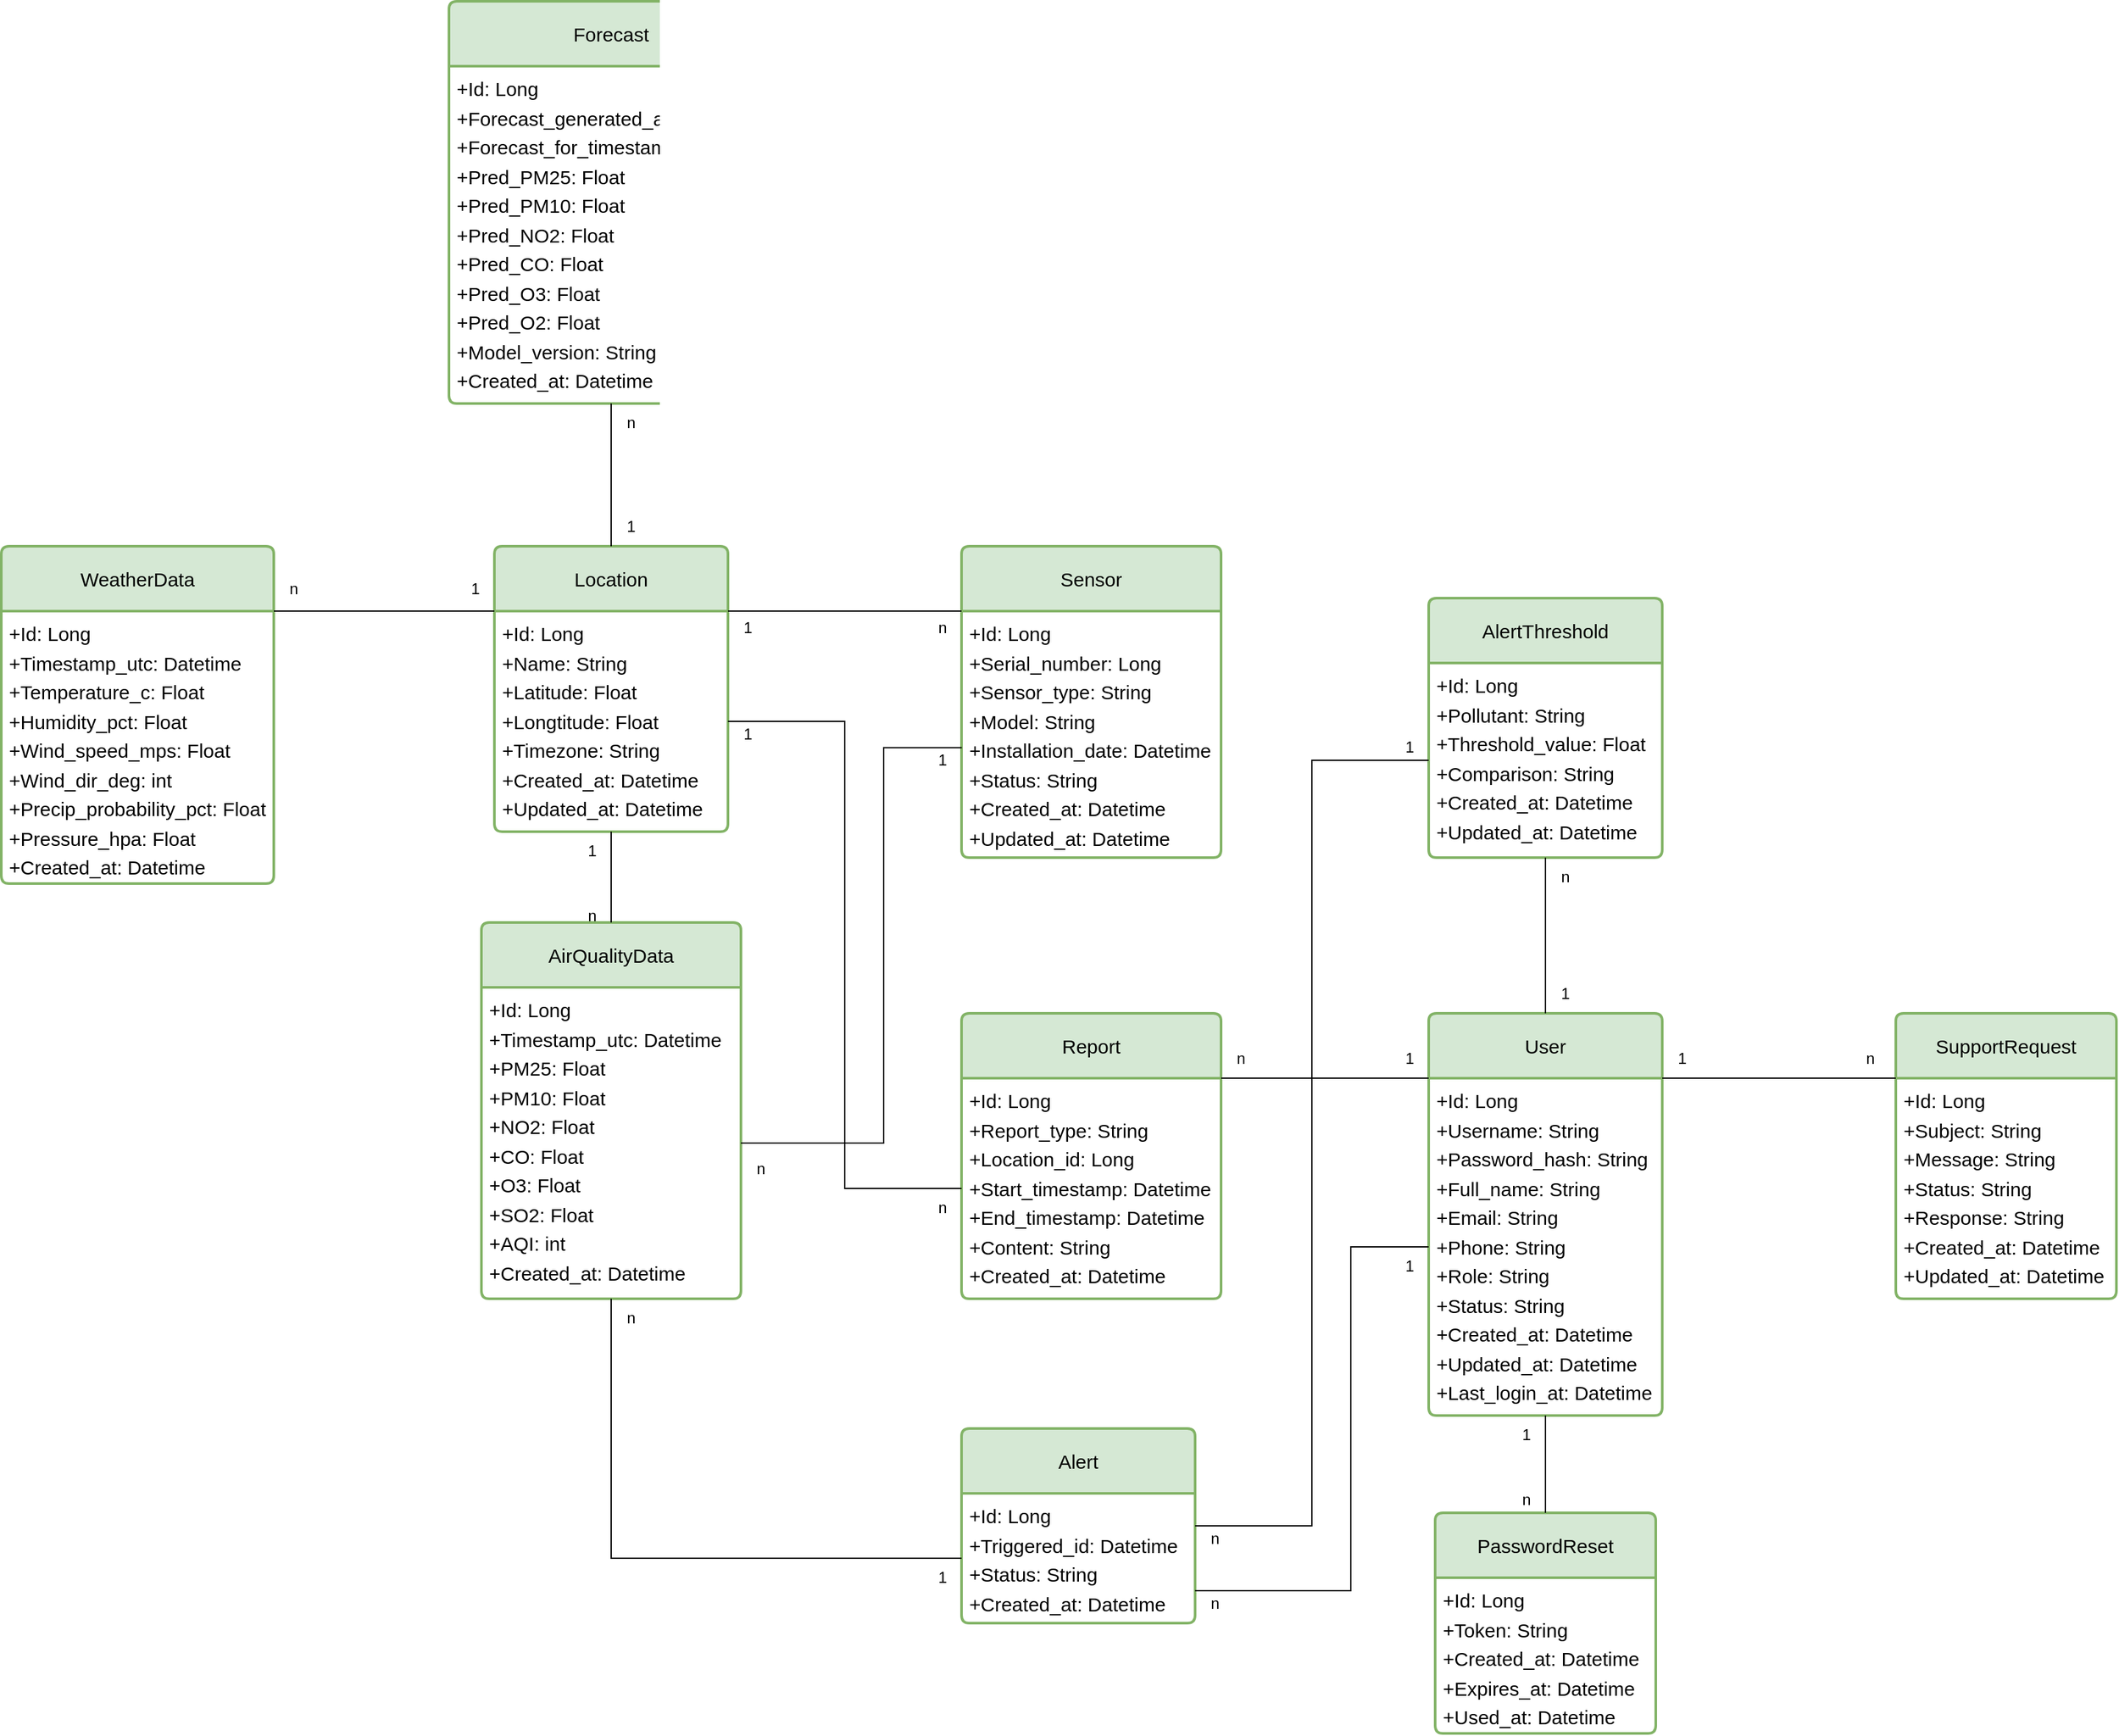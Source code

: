 <mxfile version="26.2.14" pages="2">
  <diagram name="Class Diagram" id="zEChOArjgwDrx0N1xhsf">
    <mxGraphModel grid="1" page="1" gridSize="10" guides="1" tooltips="1" connect="1" arrows="1" fold="1" pageScale="1" pageWidth="850" pageHeight="1100" math="0" shadow="0">
      <root>
        <mxCell id="0" />
        <mxCell id="1" parent="0" />
        <mxCell id="fcDIwE5qML88ajED2ttS-1" value="Location" style="swimlane;childLayout=stackLayout;horizontal=1;startSize=50;horizontalStack=0;rounded=1;fontSize=15;fontStyle=0;strokeWidth=2;resizeParent=0;resizeLast=1;shadow=0;dashed=0;align=center;arcSize=4;whiteSpace=wrap;html=1;fillColor=#d5e8d4;strokeColor=#82b366;" vertex="1" parent="1">
          <mxGeometry x="200" y="40" width="180" height="220" as="geometry" />
        </mxCell>
        <mxCell id="fcDIwE5qML88ajED2ttS-2" value="&lt;div style=&quot;line-height: 150%;&quot;&gt;+Id: Long&lt;div&gt;+Name: String&lt;/div&gt;&lt;div&gt;+Latitude: Float&lt;/div&gt;&lt;div&gt;+Longtitude: Float&lt;/div&gt;&lt;div&gt;+Timezone: String&lt;/div&gt;&lt;div&gt;+Created_at: Datetime&lt;/div&gt;&lt;div&gt;+Updated_at: Datetime&lt;/div&gt;&lt;/div&gt;" style="align=left;strokeColor=none;fillColor=none;spacingLeft=4;spacingRight=4;fontSize=15;verticalAlign=top;resizable=0;rotatable=0;part=1;html=1;whiteSpace=wrap;" vertex="1" parent="fcDIwE5qML88ajED2ttS-1">
          <mxGeometry y="50" width="180" height="170" as="geometry" />
        </mxCell>
        <mxCell id="fcDIwE5qML88ajED2ttS-3" value="Sensor" style="swimlane;childLayout=stackLayout;horizontal=1;startSize=50;horizontalStack=0;rounded=1;fontSize=15;fontStyle=0;strokeWidth=2;resizeParent=0;resizeLast=1;shadow=0;dashed=0;align=center;arcSize=4;whiteSpace=wrap;html=1;fillColor=#d5e8d4;strokeColor=#82b366;" vertex="1" parent="1">
          <mxGeometry x="560" y="40" width="200" height="240" as="geometry" />
        </mxCell>
        <mxCell id="fcDIwE5qML88ajED2ttS-4" value="&lt;div style=&quot;line-height: 150%;&quot;&gt;+Id: Long&lt;/div&gt;&lt;div style=&quot;line-height: 150%;&quot;&gt;+Serial_number: Long&lt;/div&gt;&lt;div style=&quot;line-height: 150%;&quot;&gt;+Sensor_type: String&lt;/div&gt;&lt;div style=&quot;line-height: 150%;&quot;&gt;+Model: String&lt;/div&gt;&lt;div style=&quot;line-height: 150%;&quot;&gt;+Installation_date: Datetime&lt;/div&gt;&lt;div style=&quot;line-height: 150%;&quot;&gt;+Status: String&lt;/div&gt;&lt;div style=&quot;line-height: 150%;&quot;&gt;&lt;div&gt;+Created_at: Datetime&lt;/div&gt;&lt;div&gt;+Updated_at: Datetime&lt;/div&gt;&lt;/div&gt;" style="align=left;strokeColor=none;fillColor=none;spacingLeft=4;spacingRight=4;fontSize=15;verticalAlign=top;resizable=0;rotatable=0;part=1;html=1;whiteSpace=wrap;" vertex="1" parent="fcDIwE5qML88ajED2ttS-3">
          <mxGeometry y="50" width="200" height="190" as="geometry" />
        </mxCell>
        <mxCell id="fcDIwE5qML88ajED2ttS-5" value="AlertThreshold" style="swimlane;childLayout=stackLayout;horizontal=1;startSize=50;horizontalStack=0;rounded=1;fontSize=15;fontStyle=0;strokeWidth=2;resizeParent=0;resizeLast=1;shadow=0;dashed=0;align=center;arcSize=4;whiteSpace=wrap;html=1;fillColor=#d5e8d4;strokeColor=#82b366;" vertex="1" parent="1">
          <mxGeometry x="920" y="80" width="180" height="200" as="geometry" />
        </mxCell>
        <mxCell id="fcDIwE5qML88ajED2ttS-6" value="&lt;div style=&quot;line-height: 150%;&quot;&gt;+Id: Long&lt;/div&gt;&lt;div style=&quot;line-height: 150%;&quot;&gt;+Pollutant: String&lt;/div&gt;&lt;div style=&quot;line-height: 150%;&quot;&gt;+Threshold_value: Float&lt;/div&gt;&lt;div style=&quot;line-height: 150%;&quot;&gt;+Comparison: String&lt;/div&gt;&lt;div style=&quot;line-height: 150%;&quot;&gt;+Created_at: Datetime&lt;/div&gt;&lt;div style=&quot;line-height: 150%;&quot;&gt;+Updated_at: Datetime&lt;/div&gt;" style="align=left;strokeColor=none;fillColor=none;spacingLeft=4;spacingRight=4;fontSize=15;verticalAlign=top;resizable=0;rotatable=0;part=1;html=1;whiteSpace=wrap;" vertex="1" parent="fcDIwE5qML88ajED2ttS-5">
          <mxGeometry y="50" width="180" height="150" as="geometry" />
        </mxCell>
        <mxCell id="fcDIwE5qML88ajED2ttS-7" value="WeatherData" style="swimlane;childLayout=stackLayout;horizontal=1;startSize=50;horizontalStack=0;rounded=1;fontSize=15;fontStyle=0;strokeWidth=2;resizeParent=0;resizeLast=1;shadow=0;dashed=0;align=center;arcSize=4;whiteSpace=wrap;html=1;fillColor=#d5e8d4;strokeColor=#82b366;" vertex="1" parent="1">
          <mxGeometry x="-180" y="40" width="210" height="260" as="geometry" />
        </mxCell>
        <mxCell id="fcDIwE5qML88ajED2ttS-8" value="&lt;div style=&quot;line-height: 150%;&quot;&gt;+Id: Long&lt;/div&gt;&lt;div style=&quot;line-height: 150%;&quot;&gt;+Timestamp_utc: Datetime&lt;/div&gt;&lt;div style=&quot;line-height: 150%;&quot;&gt;+Temperature_c: Float&lt;/div&gt;&lt;div style=&quot;line-height: 150%;&quot;&gt;+Humidity_pct: Float&lt;/div&gt;&lt;div style=&quot;line-height: 150%;&quot;&gt;+Wind_speed_mps: Float&lt;/div&gt;&lt;div style=&quot;line-height: 150%;&quot;&gt;+Wind_dir_deg: int&lt;/div&gt;&lt;div style=&quot;line-height: 150%;&quot;&gt;+Precip_probability_pct: Float&lt;/div&gt;&lt;div style=&quot;line-height: 150%;&quot;&gt;+Pressure_hpa: Float&lt;/div&gt;&lt;div style=&quot;line-height: 150%;&quot;&gt;+Created_at: Datetime&lt;span style=&quot;white-space: pre;&quot;&gt;&#x9;&lt;/span&gt;&lt;/div&gt;" style="align=left;strokeColor=none;fillColor=none;spacingLeft=4;spacingRight=4;fontSize=15;verticalAlign=top;resizable=0;rotatable=0;part=1;html=1;whiteSpace=wrap;" vertex="1" parent="fcDIwE5qML88ajED2ttS-7">
          <mxGeometry y="50" width="210" height="210" as="geometry" />
        </mxCell>
        <mxCell id="fcDIwE5qML88ajED2ttS-9" value="Forecast" style="swimlane;childLayout=stackLayout;horizontal=1;startSize=50;horizontalStack=0;rounded=1;fontSize=15;fontStyle=0;strokeWidth=2;resizeParent=0;resizeLast=1;shadow=0;dashed=0;align=center;arcSize=4;whiteSpace=wrap;html=1;fillColor=#d5e8d4;strokeColor=#82b366;" vertex="1" parent="1">
          <mxGeometry x="165" y="-380" width="250" height="310" as="geometry" />
        </mxCell>
        <mxCell id="fcDIwE5qML88ajED2ttS-10" value="&lt;div style=&quot;line-height: 150%;&quot;&gt;+Id: Long&lt;/div&gt;&lt;div style=&quot;line-height: 150%;&quot;&gt;+Forecast_generated_at: Datetime&lt;/div&gt;&lt;div style=&quot;line-height: 150%;&quot;&gt;+Forecast_for_timestamp: Datetime&lt;/div&gt;&lt;div style=&quot;line-height: 150%;&quot;&gt;+Pred_PM25: Float&lt;/div&gt;&lt;div style=&quot;line-height: 150%;&quot;&gt;+Pred_PM10: Float&lt;/div&gt;&lt;div style=&quot;line-height: 150%;&quot;&gt;+Pred_NO2: Float&lt;/div&gt;&lt;div style=&quot;line-height: 150%;&quot;&gt;+Pred_CO: Float&lt;/div&gt;&lt;div style=&quot;line-height: 150%;&quot;&gt;+Pred_O3: Float&lt;/div&gt;&lt;div style=&quot;line-height: 150%;&quot;&gt;+Pred_O2: Float&lt;/div&gt;&lt;div style=&quot;line-height: 150%;&quot;&gt;+Model_version: String&lt;/div&gt;&lt;div style=&quot;line-height: 150%;&quot;&gt;+Created_at: Datetime&lt;/div&gt;" style="align=left;strokeColor=none;fillColor=none;spacingLeft=4;spacingRight=4;fontSize=15;verticalAlign=top;resizable=0;rotatable=0;part=1;html=1;whiteSpace=wrap;" vertex="1" parent="fcDIwE5qML88ajED2ttS-9">
          <mxGeometry y="50" width="250" height="260" as="geometry" />
        </mxCell>
        <mxCell id="fcDIwE5qML88ajED2ttS-11" value="User" style="swimlane;childLayout=stackLayout;horizontal=1;startSize=50;horizontalStack=0;rounded=1;fontSize=15;fontStyle=0;strokeWidth=2;resizeParent=0;resizeLast=1;shadow=0;dashed=0;align=center;arcSize=4;whiteSpace=wrap;html=1;fillColor=#d5e8d4;strokeColor=#82b366;" vertex="1" parent="1">
          <mxGeometry x="920" y="400" width="180" height="310" as="geometry" />
        </mxCell>
        <mxCell id="fcDIwE5qML88ajED2ttS-12" value="&lt;div style=&quot;line-height: 150%;&quot;&gt;+Id: Long&lt;/div&gt;&lt;div style=&quot;line-height: 150%;&quot;&gt;+Username: String&lt;/div&gt;&lt;div style=&quot;line-height: 150%;&quot;&gt;+Password_hash: String&lt;/div&gt;&lt;div style=&quot;line-height: 150%;&quot;&gt;+Full_name: String&lt;/div&gt;&lt;div style=&quot;line-height: 150%;&quot;&gt;+Email: String&lt;/div&gt;&lt;div style=&quot;line-height: 150%;&quot;&gt;+Phone: String&lt;/div&gt;&lt;div style=&quot;line-height: 150%;&quot;&gt;+Role: String&lt;/div&gt;&lt;div style=&quot;line-height: 150%;&quot;&gt;+Status: String&lt;/div&gt;&lt;div style=&quot;line-height: 150%;&quot;&gt;&lt;div&gt;+Created_at: Datetime&lt;/div&gt;&lt;div&gt;+Updated_at: Datetime&lt;/div&gt;&lt;div&gt;+Last_login_at: Datetime&lt;/div&gt;&lt;/div&gt;" style="align=left;strokeColor=none;fillColor=none;spacingLeft=4;spacingRight=4;fontSize=15;verticalAlign=top;resizable=0;rotatable=0;part=1;html=1;whiteSpace=wrap;" vertex="1" parent="fcDIwE5qML88ajED2ttS-11">
          <mxGeometry y="50" width="180" height="260" as="geometry" />
        </mxCell>
        <mxCell id="fcDIwE5qML88ajED2ttS-13" value="AirQualityData" style="swimlane;childLayout=stackLayout;horizontal=1;startSize=50;horizontalStack=0;rounded=1;fontSize=15;fontStyle=0;strokeWidth=2;resizeParent=0;resizeLast=1;shadow=0;dashed=0;align=center;arcSize=4;whiteSpace=wrap;html=1;fillColor=#d5e8d4;strokeColor=#82b366;" vertex="1" parent="1">
          <mxGeometry x="190" y="330" width="200" height="290" as="geometry" />
        </mxCell>
        <mxCell id="fcDIwE5qML88ajED2ttS-14" value="&lt;div style=&quot;line-height: 150%;&quot;&gt;+Id: Long&lt;/div&gt;&lt;div style=&quot;line-height: 150%;&quot;&gt;+Timestamp_utc: Datetime&lt;/div&gt;&lt;div style=&quot;line-height: 150%;&quot;&gt;+PM25: Float&lt;/div&gt;&lt;div style=&quot;line-height: 150%;&quot;&gt;+PM10: Float&lt;/div&gt;&lt;div style=&quot;line-height: 150%;&quot;&gt;+NO2: Float&lt;/div&gt;&lt;div style=&quot;line-height: 150%;&quot;&gt;+CO: Float&lt;/div&gt;&lt;div style=&quot;line-height: 150%;&quot;&gt;+O3: Float&lt;/div&gt;&lt;div style=&quot;line-height: 150%;&quot;&gt;+SO2: Float&lt;/div&gt;&lt;div style=&quot;line-height: 150%;&quot;&gt;+AQI: int&lt;/div&gt;&lt;div style=&quot;line-height: 150%;&quot;&gt;+Created_at: Datetime&lt;/div&gt;" style="align=left;strokeColor=none;fillColor=none;spacingLeft=4;spacingRight=4;fontSize=15;verticalAlign=top;resizable=0;rotatable=0;part=1;html=1;whiteSpace=wrap;" vertex="1" parent="fcDIwE5qML88ajED2ttS-13">
          <mxGeometry y="50" width="200" height="240" as="geometry" />
        </mxCell>
        <mxCell id="fcDIwE5qML88ajED2ttS-15" value="Alert" style="swimlane;childLayout=stackLayout;horizontal=1;startSize=50;horizontalStack=0;rounded=1;fontSize=15;fontStyle=0;strokeWidth=2;resizeParent=0;resizeLast=1;shadow=0;dashed=0;align=center;arcSize=4;whiteSpace=wrap;html=1;fillColor=#d5e8d4;strokeColor=#82b366;" vertex="1" parent="1">
          <mxGeometry x="560" y="720" width="180" height="150" as="geometry" />
        </mxCell>
        <mxCell id="fcDIwE5qML88ajED2ttS-16" value="&lt;div style=&quot;line-height: 150%;&quot;&gt;+Id: Long&lt;/div&gt;&lt;div style=&quot;line-height: 150%;&quot;&gt;+Triggered_id: Datetime&lt;/div&gt;&lt;div style=&quot;line-height: 150%;&quot;&gt;+Status: String&lt;/div&gt;&lt;div style=&quot;line-height: 150%;&quot;&gt;+Created_at: Datetime&lt;/div&gt;" style="align=left;strokeColor=none;fillColor=none;spacingLeft=4;spacingRight=4;fontSize=15;verticalAlign=top;resizable=0;rotatable=0;part=1;html=1;whiteSpace=wrap;" vertex="1" parent="fcDIwE5qML88ajED2ttS-15">
          <mxGeometry y="50" width="180" height="100" as="geometry" />
        </mxCell>
        <mxCell id="fcDIwE5qML88ajED2ttS-17" value="Report" style="swimlane;childLayout=stackLayout;horizontal=1;startSize=50;horizontalStack=0;rounded=1;fontSize=15;fontStyle=0;strokeWidth=2;resizeParent=0;resizeLast=1;shadow=0;dashed=0;align=center;arcSize=4;whiteSpace=wrap;html=1;fillColor=#d5e8d4;strokeColor=#82b366;" vertex="1" parent="1">
          <mxGeometry x="560" y="400" width="200" height="220" as="geometry" />
        </mxCell>
        <mxCell id="fcDIwE5qML88ajED2ttS-18" value="&lt;div style=&quot;line-height: 150%;&quot;&gt;+Id: Long&lt;/div&gt;&lt;div style=&quot;line-height: 150%;&quot;&gt;+Report_type: String&lt;/div&gt;&lt;div style=&quot;line-height: 150%;&quot;&gt;+Location_id: Long&lt;/div&gt;&lt;div style=&quot;line-height: 150%;&quot;&gt;+Start_timestamp: Datetime&lt;/div&gt;&lt;div style=&quot;line-height: 150%;&quot;&gt;+End_timestamp: Datetime&lt;/div&gt;&lt;div style=&quot;line-height: 150%;&quot;&gt;+Content: String&lt;/div&gt;&lt;div style=&quot;line-height: 150%;&quot;&gt;+Created_at: Datetime&lt;/div&gt;" style="align=left;strokeColor=none;fillColor=none;spacingLeft=4;spacingRight=4;fontSize=15;verticalAlign=top;resizable=0;rotatable=0;part=1;html=1;whiteSpace=wrap;" vertex="1" parent="fcDIwE5qML88ajED2ttS-17">
          <mxGeometry y="50" width="200" height="170" as="geometry" />
        </mxCell>
        <mxCell id="fcDIwE5qML88ajED2ttS-19" value="SupportRequest" style="swimlane;childLayout=stackLayout;horizontal=1;startSize=50;horizontalStack=0;rounded=1;fontSize=15;fontStyle=0;strokeWidth=2;resizeParent=0;resizeLast=1;shadow=0;dashed=0;align=center;arcSize=4;whiteSpace=wrap;html=1;fillColor=#d5e8d4;strokeColor=#82b366;" vertex="1" parent="1">
          <mxGeometry x="1280" y="400" width="170" height="220" as="geometry" />
        </mxCell>
        <mxCell id="fcDIwE5qML88ajED2ttS-20" value="&lt;div style=&quot;line-height: 150%;&quot;&gt;+Id: Long&lt;/div&gt;&lt;div style=&quot;line-height: 150%;&quot;&gt;+Subject: String&lt;/div&gt;&lt;div style=&quot;line-height: 150%;&quot;&gt;+Message: String&lt;/div&gt;&lt;div style=&quot;line-height: 150%;&quot;&gt;+Status: String&lt;/div&gt;&lt;div style=&quot;line-height: 150%;&quot;&gt;+Response: String&lt;/div&gt;&lt;div style=&quot;line-height: 150%;&quot;&gt;+Created_at: Datetime&lt;/div&gt;&lt;div style=&quot;line-height: 150%;&quot;&gt;+Updated_at: Datetime&lt;/div&gt;" style="align=left;strokeColor=none;fillColor=none;spacingLeft=4;spacingRight=4;fontSize=15;verticalAlign=top;resizable=0;rotatable=0;part=1;html=1;whiteSpace=wrap;" vertex="1" parent="fcDIwE5qML88ajED2ttS-19">
          <mxGeometry y="50" width="170" height="170" as="geometry" />
        </mxCell>
        <mxCell id="fcDIwE5qML88ajED2ttS-21" value="PasswordReset" style="swimlane;childLayout=stackLayout;horizontal=1;startSize=50;horizontalStack=0;rounded=1;fontSize=15;fontStyle=0;strokeWidth=2;resizeParent=0;resizeLast=1;shadow=0;dashed=0;align=center;arcSize=4;whiteSpace=wrap;html=1;fillColor=#d5e8d4;strokeColor=#82b366;" vertex="1" parent="1">
          <mxGeometry x="925" y="785" width="170" height="170" as="geometry" />
        </mxCell>
        <mxCell id="fcDIwE5qML88ajED2ttS-22" value="&lt;div style=&quot;line-height: 150%;&quot;&gt;+Id: Long&lt;/div&gt;&lt;div style=&quot;line-height: 150%;&quot;&gt;&lt;span style=&quot;background-color: transparent; color: light-dark(rgb(0, 0, 0), rgb(255, 255, 255));&quot;&gt;+Token: String&lt;/span&gt;&lt;/div&gt;&lt;div style=&quot;line-height: 150%;&quot;&gt;+Created_at: Datetime&lt;/div&gt;&lt;div style=&quot;line-height: 150%;&quot;&gt;+Expires_at: Datetime&lt;/div&gt;&lt;div style=&quot;line-height: 150%;&quot;&gt;+Used_at: Datetime&lt;/div&gt;" style="align=left;strokeColor=none;fillColor=none;spacingLeft=4;spacingRight=4;fontSize=15;verticalAlign=top;resizable=0;rotatable=0;part=1;html=1;whiteSpace=wrap;" vertex="1" parent="fcDIwE5qML88ajED2ttS-21">
          <mxGeometry y="50" width="170" height="120" as="geometry" />
        </mxCell>
        <mxCell id="fcDIwE5qML88ajED2ttS-33" value="" style="endArrow=none;html=1;rounded=0;entryX=0;entryY=0;entryDx=0;entryDy=0;exitX=1;exitY=0;exitDx=0;exitDy=0;" edge="1" parent="1" source="fcDIwE5qML88ajED2ttS-2" target="fcDIwE5qML88ajED2ttS-4">
          <mxGeometry relative="1" as="geometry">
            <mxPoint x="700" y="440" as="sourcePoint" />
            <mxPoint x="860" y="440" as="targetPoint" />
          </mxGeometry>
        </mxCell>
        <mxCell id="fcDIwE5qML88ajED2ttS-34" value="1" style="text;html=1;align=center;verticalAlign=middle;resizable=0;points=[];autosize=1;strokeColor=none;fillColor=none;" vertex="1" parent="1">
          <mxGeometry x="380" y="88" width="30" height="30" as="geometry" />
        </mxCell>
        <mxCell id="fcDIwE5qML88ajED2ttS-35" value="n" style="text;html=1;align=center;verticalAlign=middle;resizable=0;points=[];autosize=1;strokeColor=none;fillColor=none;" vertex="1" parent="1">
          <mxGeometry x="530" y="88" width="30" height="30" as="geometry" />
        </mxCell>
        <mxCell id="fcDIwE5qML88ajED2ttS-37" value="" style="endArrow=none;html=1;rounded=0;exitX=0.5;exitY=1;exitDx=0;exitDy=0;entryX=0.5;entryY=0;entryDx=0;entryDy=0;" edge="1" parent="1" source="fcDIwE5qML88ajED2ttS-2" target="fcDIwE5qML88ajED2ttS-13">
          <mxGeometry relative="1" as="geometry">
            <mxPoint x="260" y="310" as="sourcePoint" />
            <mxPoint x="420" y="310" as="targetPoint" />
          </mxGeometry>
        </mxCell>
        <mxCell id="fcDIwE5qML88ajED2ttS-38" value="1" style="text;html=1;align=center;verticalAlign=middle;resizable=0;points=[];autosize=1;strokeColor=none;fillColor=none;" vertex="1" parent="1">
          <mxGeometry x="260" y="260" width="30" height="30" as="geometry" />
        </mxCell>
        <mxCell id="fcDIwE5qML88ajED2ttS-39" value="n" style="text;html=1;align=center;verticalAlign=middle;resizable=0;points=[];autosize=1;strokeColor=none;fillColor=none;" vertex="1" parent="1">
          <mxGeometry x="260" y="310" width="30" height="30" as="geometry" />
        </mxCell>
        <mxCell id="fcDIwE5qML88ajED2ttS-40" style="edgeStyle=orthogonalEdgeStyle;rounded=0;orthogonalLoop=1;jettySize=auto;html=1;entryX=1;entryY=0.5;entryDx=0;entryDy=0;endArrow=none;startFill=0;exitX=0.001;exitY=0.554;exitDx=0;exitDy=0;exitPerimeter=0;" edge="1" parent="1" source="fcDIwE5qML88ajED2ttS-4" target="fcDIwE5qML88ajED2ttS-14">
          <mxGeometry relative="1" as="geometry">
            <Array as="points">
              <mxPoint x="500" y="195" />
              <mxPoint x="500" y="500" />
            </Array>
          </mxGeometry>
        </mxCell>
        <mxCell id="fcDIwE5qML88ajED2ttS-41" value="1" style="text;html=1;align=center;verticalAlign=middle;resizable=0;points=[];autosize=1;strokeColor=none;fillColor=none;" vertex="1" parent="1">
          <mxGeometry x="530" y="190" width="30" height="30" as="geometry" />
        </mxCell>
        <mxCell id="fcDIwE5qML88ajED2ttS-42" value="n" style="text;html=1;align=center;verticalAlign=middle;resizable=0;points=[];autosize=1;strokeColor=none;fillColor=none;" vertex="1" parent="1">
          <mxGeometry x="390" y="505" width="30" height="30" as="geometry" />
        </mxCell>
        <mxCell id="fcDIwE5qML88ajED2ttS-44" value="" style="endArrow=none;html=1;rounded=0;entryX=0;entryY=0;entryDx=0;entryDy=0;exitX=1;exitY=0;exitDx=0;exitDy=0;" edge="1" parent="1" source="fcDIwE5qML88ajED2ttS-8" target="fcDIwE5qML88ajED2ttS-2">
          <mxGeometry relative="1" as="geometry">
            <mxPoint x="390" y="100" as="sourcePoint" />
            <mxPoint x="570" y="100" as="targetPoint" />
          </mxGeometry>
        </mxCell>
        <mxCell id="fcDIwE5qML88ajED2ttS-45" value="1" style="text;html=1;align=center;verticalAlign=middle;resizable=0;points=[];autosize=1;strokeColor=none;fillColor=none;" vertex="1" parent="1">
          <mxGeometry x="170" y="58" width="30" height="30" as="geometry" />
        </mxCell>
        <mxCell id="fcDIwE5qML88ajED2ttS-46" value="n" style="text;html=1;align=center;verticalAlign=middle;resizable=0;points=[];autosize=1;strokeColor=none;fillColor=none;" vertex="1" parent="1">
          <mxGeometry x="30" y="58" width="30" height="30" as="geometry" />
        </mxCell>
        <mxCell id="fcDIwE5qML88ajED2ttS-47" value="" style="endArrow=none;html=1;rounded=0;exitX=0.5;exitY=1;exitDx=0;exitDy=0;entryX=0.5;entryY=0;entryDx=0;entryDy=0;" edge="1" parent="1" source="fcDIwE5qML88ajED2ttS-10" target="fcDIwE5qML88ajED2ttS-1">
          <mxGeometry relative="1" as="geometry">
            <mxPoint x="300" y="270" as="sourcePoint" />
            <mxPoint x="300" y="400" as="targetPoint" />
          </mxGeometry>
        </mxCell>
        <mxCell id="fcDIwE5qML88ajED2ttS-49" value="1" style="text;html=1;align=center;verticalAlign=middle;resizable=0;points=[];autosize=1;strokeColor=none;fillColor=none;" vertex="1" parent="1">
          <mxGeometry x="290" y="10" width="30" height="30" as="geometry" />
        </mxCell>
        <mxCell id="fcDIwE5qML88ajED2ttS-52" value="n" style="text;html=1;align=center;verticalAlign=middle;resizable=0;points=[];autosize=1;strokeColor=none;fillColor=none;" vertex="1" parent="1">
          <mxGeometry x="290" y="-70" width="30" height="30" as="geometry" />
        </mxCell>
        <mxCell id="fcDIwE5qML88ajED2ttS-53" value="" style="endArrow=none;html=1;rounded=0;exitX=0.5;exitY=0;exitDx=0;exitDy=0;entryX=0.5;entryY=1;entryDx=0;entryDy=0;" edge="1" parent="1" source="fcDIwE5qML88ajED2ttS-11" target="fcDIwE5qML88ajED2ttS-6">
          <mxGeometry relative="1" as="geometry">
            <mxPoint x="940" y="260" as="sourcePoint" />
            <mxPoint x="1100" y="260" as="targetPoint" />
          </mxGeometry>
        </mxCell>
        <mxCell id="fcDIwE5qML88ajED2ttS-55" value="1" style="text;html=1;align=center;verticalAlign=middle;resizable=0;points=[];autosize=1;strokeColor=none;fillColor=none;" vertex="1" parent="1">
          <mxGeometry x="1010" y="370" width="30" height="30" as="geometry" />
        </mxCell>
        <mxCell id="fcDIwE5qML88ajED2ttS-56" value="n" style="text;html=1;align=center;verticalAlign=middle;resizable=0;points=[];autosize=1;strokeColor=none;fillColor=none;" vertex="1" parent="1">
          <mxGeometry x="1010" y="280" width="30" height="30" as="geometry" />
        </mxCell>
        <mxCell id="fcDIwE5qML88ajED2ttS-58" value="1" style="text;html=1;align=center;verticalAlign=middle;resizable=0;points=[];autosize=1;strokeColor=none;fillColor=none;" vertex="1" parent="1">
          <mxGeometry x="890" y="580" width="30" height="30" as="geometry" />
        </mxCell>
        <mxCell id="fcDIwE5qML88ajED2ttS-59" value="n" style="text;html=1;align=center;verticalAlign=middle;resizable=0;points=[];autosize=1;strokeColor=none;fillColor=none;" vertex="1" parent="1">
          <mxGeometry x="740" y="840" width="30" height="30" as="geometry" />
        </mxCell>
        <mxCell id="fcDIwE5qML88ajED2ttS-61" value="1" style="text;html=1;align=center;verticalAlign=middle;resizable=0;points=[];autosize=1;strokeColor=none;fillColor=none;" vertex="1" parent="1">
          <mxGeometry x="890" y="180" width="30" height="30" as="geometry" />
        </mxCell>
        <mxCell id="fcDIwE5qML88ajED2ttS-62" value="n" style="text;html=1;align=center;verticalAlign=middle;resizable=0;points=[];autosize=1;strokeColor=none;fillColor=none;" vertex="1" parent="1">
          <mxGeometry x="740" y="790" width="30" height="30" as="geometry" />
        </mxCell>
        <mxCell id="fcDIwE5qML88ajED2ttS-63" value="" style="endArrow=none;html=1;rounded=0;entryX=1;entryY=0;entryDx=0;entryDy=0;exitX=0;exitY=0;exitDx=0;exitDy=0;" edge="1" parent="1" source="fcDIwE5qML88ajED2ttS-12" target="fcDIwE5qML88ajED2ttS-18">
          <mxGeometry relative="1" as="geometry">
            <mxPoint x="1110" y="460" as="sourcePoint" />
            <mxPoint x="1290" y="460" as="targetPoint" />
          </mxGeometry>
        </mxCell>
        <mxCell id="fcDIwE5qML88ajED2ttS-64" value="1" style="text;html=1;align=center;verticalAlign=middle;resizable=0;points=[];autosize=1;strokeColor=none;fillColor=none;" vertex="1" parent="1">
          <mxGeometry x="890" y="420" width="30" height="30" as="geometry" />
        </mxCell>
        <mxCell id="fcDIwE5qML88ajED2ttS-65" value="n" style="text;html=1;align=center;verticalAlign=middle;resizable=0;points=[];autosize=1;strokeColor=none;fillColor=none;" vertex="1" parent="1">
          <mxGeometry x="760" y="420" width="30" height="30" as="geometry" />
        </mxCell>
        <mxCell id="fcDIwE5qML88ajED2ttS-66" style="edgeStyle=orthogonalEdgeStyle;rounded=0;orthogonalLoop=1;jettySize=auto;html=1;entryX=0;entryY=0;entryDx=0;entryDy=0;endArrow=none;startFill=0;exitX=1;exitY=0;exitDx=0;exitDy=0;" edge="1" parent="1" source="fcDIwE5qML88ajED2ttS-12" target="fcDIwE5qML88ajED2ttS-20">
          <mxGeometry relative="1" as="geometry">
            <Array as="points">
              <mxPoint x="1190" y="450" />
              <mxPoint x="1190" y="450" />
            </Array>
          </mxGeometry>
        </mxCell>
        <mxCell id="fcDIwE5qML88ajED2ttS-67" value="1" style="text;html=1;align=center;verticalAlign=middle;resizable=0;points=[];autosize=1;strokeColor=none;fillColor=none;" vertex="1" parent="1">
          <mxGeometry x="1100" y="420" width="30" height="30" as="geometry" />
        </mxCell>
        <mxCell id="fcDIwE5qML88ajED2ttS-68" value="n" style="text;html=1;align=center;verticalAlign=middle;resizable=0;points=[];autosize=1;strokeColor=none;fillColor=none;" vertex="1" parent="1">
          <mxGeometry x="1245" y="420" width="30" height="30" as="geometry" />
        </mxCell>
        <mxCell id="fcDIwE5qML88ajED2ttS-70" style="edgeStyle=orthogonalEdgeStyle;rounded=0;orthogonalLoop=1;jettySize=auto;html=1;entryX=0.5;entryY=0;entryDx=0;entryDy=0;endArrow=none;startFill=0;" edge="1" parent="1" source="fcDIwE5qML88ajED2ttS-12" target="fcDIwE5qML88ajED2ttS-21">
          <mxGeometry relative="1" as="geometry" />
        </mxCell>
        <mxCell id="fcDIwE5qML88ajED2ttS-71" value="1" style="text;html=1;align=center;verticalAlign=middle;resizable=0;points=[];autosize=1;strokeColor=none;fillColor=none;" vertex="1" parent="1">
          <mxGeometry x="980" y="710" width="30" height="30" as="geometry" />
        </mxCell>
        <mxCell id="fcDIwE5qML88ajED2ttS-72" value="n" style="text;html=1;align=center;verticalAlign=middle;resizable=0;points=[];autosize=1;strokeColor=none;fillColor=none;" vertex="1" parent="1">
          <mxGeometry x="980" y="760" width="30" height="30" as="geometry" />
        </mxCell>
        <mxCell id="fcDIwE5qML88ajED2ttS-75" style="edgeStyle=orthogonalEdgeStyle;rounded=0;orthogonalLoop=1;jettySize=auto;html=1;entryX=1;entryY=0.75;entryDx=0;entryDy=0;endArrow=none;startFill=0;" edge="1" parent="1" source="fcDIwE5qML88ajED2ttS-12" target="fcDIwE5qML88ajED2ttS-16">
          <mxGeometry relative="1" as="geometry">
            <Array as="points">
              <mxPoint x="860" y="580" />
              <mxPoint x="860" y="845" />
            </Array>
          </mxGeometry>
        </mxCell>
        <mxCell id="fcDIwE5qML88ajED2ttS-76" style="edgeStyle=orthogonalEdgeStyle;rounded=0;orthogonalLoop=1;jettySize=auto;html=1;entryX=1;entryY=0.25;entryDx=0;entryDy=0;endArrow=none;startFill=0;" edge="1" parent="1" source="fcDIwE5qML88ajED2ttS-6" target="fcDIwE5qML88ajED2ttS-16">
          <mxGeometry relative="1" as="geometry" />
        </mxCell>
        <mxCell id="fcDIwE5qML88ajED2ttS-77" style="edgeStyle=orthogonalEdgeStyle;rounded=0;orthogonalLoop=1;jettySize=auto;html=1;entryX=0.5;entryY=1;entryDx=0;entryDy=0;endArrow=none;startFill=0;" edge="1" parent="1" source="fcDIwE5qML88ajED2ttS-16" target="fcDIwE5qML88ajED2ttS-14">
          <mxGeometry relative="1" as="geometry" />
        </mxCell>
        <mxCell id="fcDIwE5qML88ajED2ttS-78" value="1" style="text;html=1;align=center;verticalAlign=middle;resizable=0;points=[];autosize=1;strokeColor=none;fillColor=none;" vertex="1" parent="1">
          <mxGeometry x="530" y="820" width="30" height="30" as="geometry" />
        </mxCell>
        <mxCell id="fcDIwE5qML88ajED2ttS-79" value="n" style="text;html=1;align=center;verticalAlign=middle;resizable=0;points=[];autosize=1;strokeColor=none;fillColor=none;" vertex="1" parent="1">
          <mxGeometry x="290" y="620" width="30" height="30" as="geometry" />
        </mxCell>
        <mxCell id="fcDIwE5qML88ajED2ttS-80" style="edgeStyle=orthogonalEdgeStyle;rounded=0;orthogonalLoop=1;jettySize=auto;html=1;entryX=0;entryY=0.5;entryDx=0;entryDy=0;endArrow=none;startFill=0;" edge="1" parent="1" source="fcDIwE5qML88ajED2ttS-2" target="fcDIwE5qML88ajED2ttS-18">
          <mxGeometry relative="1" as="geometry" />
        </mxCell>
        <mxCell id="fcDIwE5qML88ajED2ttS-81" value="1" style="text;html=1;align=center;verticalAlign=middle;resizable=0;points=[];autosize=1;strokeColor=none;fillColor=none;" vertex="1" parent="1">
          <mxGeometry x="380" y="170" width="30" height="30" as="geometry" />
        </mxCell>
        <mxCell id="fcDIwE5qML88ajED2ttS-82" value="n" style="text;html=1;align=center;verticalAlign=middle;resizable=0;points=[];autosize=1;strokeColor=none;fillColor=none;" vertex="1" parent="1">
          <mxGeometry x="530" y="535" width="30" height="30" as="geometry" />
        </mxCell>
      </root>
    </mxGraphModel>
  </diagram>
  <diagram id="W2KAIFOnDoC7yw8xsVnH" name="Database Design">
    <mxGraphModel grid="1" page="1" gridSize="10" guides="1" tooltips="1" connect="1" arrows="1" fold="1" pageScale="1" pageWidth="850" pageHeight="1100" math="0" shadow="0">
      <root>
        <mxCell id="0" />
        <mxCell id="1" parent="0" />
        <mxCell id="Y99uWvXr68k3PdDvRSE9-1" value="Location" style="swimlane;childLayout=stackLayout;horizontal=1;startSize=50;horizontalStack=0;rounded=1;fontSize=15;fontStyle=0;strokeWidth=2;resizeParent=0;resizeLast=1;shadow=0;dashed=0;align=center;arcSize=4;whiteSpace=wrap;html=1;fillColor=#d5e8d4;strokeColor=#82b366;" vertex="1" parent="1">
          <mxGeometry x="200" y="-240" width="180" height="220" as="geometry" />
        </mxCell>
        <mxCell id="Y99uWvXr68k3PdDvRSE9-2" value="&lt;div style=&quot;line-height: 150%;&quot;&gt;+Id: Long&lt;div&gt;+Name: String&lt;/div&gt;&lt;div&gt;+Latitude: Float&lt;/div&gt;&lt;div&gt;+Longtitude: Float&lt;/div&gt;&lt;div&gt;+Timezone: String&lt;/div&gt;&lt;div&gt;+Created_at: Datetime&lt;/div&gt;&lt;div&gt;+Updated_at: Datetime&lt;/div&gt;&lt;/div&gt;" style="align=left;strokeColor=none;fillColor=none;spacingLeft=4;spacingRight=4;fontSize=15;verticalAlign=top;resizable=0;rotatable=0;part=1;html=1;whiteSpace=wrap;" vertex="1" parent="Y99uWvXr68k3PdDvRSE9-1">
          <mxGeometry y="50" width="180" height="170" as="geometry" />
        </mxCell>
        <mxCell id="Y99uWvXr68k3PdDvRSE9-3" value="Sensor" style="swimlane;childLayout=stackLayout;horizontal=1;startSize=50;horizontalStack=0;rounded=1;fontSize=15;fontStyle=0;strokeWidth=2;resizeParent=0;resizeLast=1;shadow=0;dashed=0;align=center;arcSize=4;whiteSpace=wrap;html=1;fillColor=#d5e8d4;strokeColor=#82b366;" vertex="1" parent="1">
          <mxGeometry x="490" y="-120" width="200" height="260" as="geometry" />
        </mxCell>
        <mxCell id="Y99uWvXr68k3PdDvRSE9-4" value="&lt;div style=&quot;line-height: 150%;&quot;&gt;+Id: Long&lt;/div&gt;&lt;div style=&quot;line-height: 150%;&quot;&gt;+Serial_number: Long&lt;/div&gt;&lt;div style=&quot;line-height: 150%;&quot;&gt;+Location_id: Long&lt;/div&gt;&lt;div style=&quot;line-height: 150%;&quot;&gt;+Sensor_type: String&lt;/div&gt;&lt;div style=&quot;line-height: 150%;&quot;&gt;+Model: String&lt;/div&gt;&lt;div style=&quot;line-height: 150%;&quot;&gt;+Installation_date: Datetime&lt;/div&gt;&lt;div style=&quot;line-height: 150%;&quot;&gt;+Status: String&lt;/div&gt;&lt;div style=&quot;line-height: 150%;&quot;&gt;&lt;div&gt;+Created_at: Datetime&lt;/div&gt;&lt;div&gt;+Updated_at: Datetime&lt;/div&gt;&lt;/div&gt;" style="align=left;strokeColor=none;fillColor=none;spacingLeft=4;spacingRight=4;fontSize=15;verticalAlign=top;resizable=0;rotatable=0;part=1;html=1;whiteSpace=wrap;" vertex="1" parent="Y99uWvXr68k3PdDvRSE9-3">
          <mxGeometry y="50" width="200" height="210" as="geometry" />
        </mxCell>
        <mxCell id="Y99uWvXr68k3PdDvRSE9-5" value="AlertThreshold" style="swimlane;childLayout=stackLayout;horizontal=1;startSize=50;horizontalStack=0;rounded=1;fontSize=15;fontStyle=0;strokeWidth=2;resizeParent=0;resizeLast=1;shadow=0;dashed=0;align=center;arcSize=4;whiteSpace=wrap;html=1;fillColor=#d5e8d4;strokeColor=#82b366;" vertex="1" parent="1">
          <mxGeometry x="1080" y="470" width="180" height="220" as="geometry" />
        </mxCell>
        <mxCell id="Y99uWvXr68k3PdDvRSE9-6" value="&lt;div style=&quot;line-height: 150%;&quot;&gt;+Id: Long&lt;/div&gt;&lt;div style=&quot;line-height: 150%;&quot;&gt;+User_id: Long&lt;/div&gt;&lt;div style=&quot;line-height: 150%;&quot;&gt;+Pollutant: String&lt;/div&gt;&lt;div style=&quot;line-height: 150%;&quot;&gt;+Threshold_value: Float&lt;/div&gt;&lt;div style=&quot;line-height: 150%;&quot;&gt;+Comparison: String&lt;/div&gt;&lt;div style=&quot;line-height: 150%;&quot;&gt;+Created_at: Datetime&lt;/div&gt;&lt;div style=&quot;line-height: 150%;&quot;&gt;+Updated_at: Datetime&lt;/div&gt;" style="align=left;strokeColor=none;fillColor=none;spacingLeft=4;spacingRight=4;fontSize=15;verticalAlign=top;resizable=0;rotatable=0;part=1;html=1;whiteSpace=wrap;" vertex="1" parent="Y99uWvXr68k3PdDvRSE9-5">
          <mxGeometry y="50" width="180" height="170" as="geometry" />
        </mxCell>
        <mxCell id="Y99uWvXr68k3PdDvRSE9-7" value="WeatherData" style="swimlane;childLayout=stackLayout;horizontal=1;startSize=50;horizontalStack=0;rounded=1;fontSize=15;fontStyle=0;strokeWidth=2;resizeParent=0;resizeLast=1;shadow=0;dashed=0;align=center;arcSize=4;whiteSpace=wrap;html=1;fillColor=#d5e8d4;strokeColor=#82b366;" vertex="1" parent="1">
          <mxGeometry x="-160" y="-30" width="210" height="260" as="geometry" />
        </mxCell>
        <mxCell id="Y99uWvXr68k3PdDvRSE9-8" value="&lt;div style=&quot;line-height: 150%;&quot;&gt;+Id: Long&lt;/div&gt;&lt;div style=&quot;line-height: 150%;&quot;&gt;+Location_id: Long&lt;/div&gt;&lt;div style=&quot;line-height: 150%;&quot;&gt;+Timestamp_utc: Datetime&lt;/div&gt;&lt;div style=&quot;line-height: 150%;&quot;&gt;+Temperature_c: Float&lt;/div&gt;&lt;div style=&quot;line-height: 150%;&quot;&gt;+Humidity_pct: Float&lt;/div&gt;&lt;div style=&quot;line-height: 150%;&quot;&gt;+Wind_speed_mps: Float&lt;/div&gt;&lt;div style=&quot;line-height: 150%;&quot;&gt;+Wind_dir_deg: int&lt;/div&gt;&lt;div style=&quot;line-height: 150%;&quot;&gt;+Precip_probability_pct: Float&lt;/div&gt;&lt;div style=&quot;line-height: 150%;&quot;&gt;+Pressure_hpa: Float&lt;/div&gt;&lt;div style=&quot;line-height: 150%;&quot;&gt;+Created_at: Datetime&lt;span style=&quot;white-space: pre;&quot;&gt;&#x9;&lt;/span&gt;&lt;/div&gt;" style="align=left;strokeColor=none;fillColor=none;spacingLeft=4;spacingRight=4;fontSize=15;verticalAlign=top;resizable=0;rotatable=0;part=1;html=1;whiteSpace=wrap;" vertex="1" parent="Y99uWvXr68k3PdDvRSE9-7">
          <mxGeometry y="50" width="210" height="210" as="geometry" />
        </mxCell>
        <mxCell id="Y99uWvXr68k3PdDvRSE9-9" value="Forecast" style="swimlane;childLayout=stackLayout;horizontal=1;startSize=50;horizontalStack=0;rounded=1;fontSize=15;fontStyle=0;strokeWidth=2;resizeParent=0;resizeLast=1;shadow=0;dashed=0;align=center;arcSize=4;whiteSpace=wrap;html=1;fillColor=#d5e8d4;strokeColor=#82b366;" vertex="1" parent="1">
          <mxGeometry x="-200" y="-400" width="250" height="330" as="geometry" />
        </mxCell>
        <mxCell id="Y99uWvXr68k3PdDvRSE9-10" value="&lt;div style=&quot;line-height: 150%;&quot;&gt;+Id: Long&lt;/div&gt;&lt;div style=&quot;line-height: 150%;&quot;&gt;+Location_id: Long&lt;/div&gt;&lt;div style=&quot;line-height: 150%;&quot;&gt;+Forecast_generated_at: Datetime&lt;/div&gt;&lt;div style=&quot;line-height: 150%;&quot;&gt;+Forecast_for_timestamp: Datetime&lt;/div&gt;&lt;div style=&quot;line-height: 150%;&quot;&gt;+Pred_PM25: Float&lt;/div&gt;&lt;div style=&quot;line-height: 150%;&quot;&gt;+Pred_PM10: Float&lt;/div&gt;&lt;div style=&quot;line-height: 150%;&quot;&gt;+Pred_NO2: Float&lt;/div&gt;&lt;div style=&quot;line-height: 150%;&quot;&gt;+Pred_CO: Float&lt;/div&gt;&lt;div style=&quot;line-height: 150%;&quot;&gt;+Pred_O3: Float&lt;/div&gt;&lt;div style=&quot;line-height: 150%;&quot;&gt;+Pred_O2: Float&lt;/div&gt;&lt;div style=&quot;line-height: 150%;&quot;&gt;+Model_version: String&lt;/div&gt;&lt;div style=&quot;line-height: 150%;&quot;&gt;+Created_at: Datetime&lt;/div&gt;" style="align=left;strokeColor=none;fillColor=none;spacingLeft=4;spacingRight=4;fontSize=15;verticalAlign=top;resizable=0;rotatable=0;part=1;html=1;whiteSpace=wrap;" vertex="1" parent="Y99uWvXr68k3PdDvRSE9-9">
          <mxGeometry y="50" width="250" height="280" as="geometry" />
        </mxCell>
        <mxCell id="Y99uWvXr68k3PdDvRSE9-11" value="User" style="swimlane;childLayout=stackLayout;horizontal=1;startSize=50;horizontalStack=0;rounded=1;fontSize=15;fontStyle=0;strokeWidth=2;resizeParent=0;resizeLast=1;shadow=0;dashed=0;align=center;arcSize=4;whiteSpace=wrap;html=1;fillColor=#d5e8d4;strokeColor=#82b366;" vertex="1" parent="1">
          <mxGeometry x="800" y="200" width="180" height="310" as="geometry" />
        </mxCell>
        <mxCell id="Y99uWvXr68k3PdDvRSE9-12" value="&lt;div style=&quot;line-height: 150%;&quot;&gt;+Id: Long&lt;/div&gt;&lt;div style=&quot;line-height: 150%;&quot;&gt;+Username: String&lt;/div&gt;&lt;div style=&quot;line-height: 150%;&quot;&gt;+Password_hash: String&lt;/div&gt;&lt;div style=&quot;line-height: 150%;&quot;&gt;+Full_name: String&lt;/div&gt;&lt;div style=&quot;line-height: 150%;&quot;&gt;+Email: String&lt;/div&gt;&lt;div style=&quot;line-height: 150%;&quot;&gt;+Phone: String&lt;/div&gt;&lt;div style=&quot;line-height: 150%;&quot;&gt;+Role: String&lt;/div&gt;&lt;div style=&quot;line-height: 150%;&quot;&gt;+Status: String&lt;/div&gt;&lt;div style=&quot;line-height: 150%;&quot;&gt;&lt;div&gt;+Created_at: Datetime&lt;/div&gt;&lt;div&gt;+Updated_at: Datetime&lt;/div&gt;&lt;div&gt;+Last_login_at: Datetime&lt;/div&gt;&lt;/div&gt;" style="align=left;strokeColor=none;fillColor=none;spacingLeft=4;spacingRight=4;fontSize=15;verticalAlign=top;resizable=0;rotatable=0;part=1;html=1;whiteSpace=wrap;" vertex="1" parent="Y99uWvXr68k3PdDvRSE9-11">
          <mxGeometry y="50" width="180" height="260" as="geometry" />
        </mxCell>
        <mxCell id="Y99uWvXr68k3PdDvRSE9-13" value="AirQualityData" style="swimlane;childLayout=stackLayout;horizontal=1;startSize=50;horizontalStack=0;rounded=1;fontSize=15;fontStyle=0;strokeWidth=2;resizeParent=0;resizeLast=1;shadow=0;dashed=0;align=center;arcSize=4;whiteSpace=wrap;html=1;fillColor=#d5e8d4;strokeColor=#82b366;" vertex="1" parent="1">
          <mxGeometry x="-150" y="280" width="200" height="330" as="geometry" />
        </mxCell>
        <mxCell id="Y99uWvXr68k3PdDvRSE9-14" value="&lt;div style=&quot;line-height: 150%;&quot;&gt;+Id: Long&lt;/div&gt;&lt;div style=&quot;line-height: 150%;&quot;&gt;+Location_id: Long&lt;/div&gt;&lt;div style=&quot;line-height: 150%;&quot;&gt;+Sensor_id: Long&lt;/div&gt;&lt;div style=&quot;line-height: 150%;&quot;&gt;+Timestamp_utc: Datetime&lt;/div&gt;&lt;div style=&quot;line-height: 150%;&quot;&gt;+PM25: Float&lt;/div&gt;&lt;div style=&quot;line-height: 150%;&quot;&gt;+PM10: Float&lt;/div&gt;&lt;div style=&quot;line-height: 150%;&quot;&gt;+NO2: Float&lt;/div&gt;&lt;div style=&quot;line-height: 150%;&quot;&gt;+CO: Float&lt;/div&gt;&lt;div style=&quot;line-height: 150%;&quot;&gt;+O3: Float&lt;/div&gt;&lt;div style=&quot;line-height: 150%;&quot;&gt;+SO2: Float&lt;/div&gt;&lt;div style=&quot;line-height: 150%;&quot;&gt;+AQI: int&lt;/div&gt;&lt;div style=&quot;line-height: 150%;&quot;&gt;+Created_at: Datetime&lt;/div&gt;" style="align=left;strokeColor=none;fillColor=none;spacingLeft=4;spacingRight=4;fontSize=15;verticalAlign=top;resizable=0;rotatable=0;part=1;html=1;whiteSpace=wrap;" vertex="1" parent="Y99uWvXr68k3PdDvRSE9-13">
          <mxGeometry y="50" width="200" height="280" as="geometry" />
        </mxCell>
        <mxCell id="Y99uWvXr68k3PdDvRSE9-15" value="Alert" style="swimlane;childLayout=stackLayout;horizontal=1;startSize=50;horizontalStack=0;rounded=1;fontSize=15;fontStyle=0;strokeWidth=2;resizeParent=0;resizeLast=1;shadow=0;dashed=0;align=center;arcSize=4;whiteSpace=wrap;html=1;fillColor=#d5e8d4;strokeColor=#82b366;" vertex="1" parent="1">
          <mxGeometry x="490" y="520" width="180" height="220" as="geometry" />
        </mxCell>
        <mxCell id="Y99uWvXr68k3PdDvRSE9-16" value="&lt;div style=&quot;line-height: 150%;&quot;&gt;+Id: Long&lt;/div&gt;&lt;div style=&quot;line-height: 150%;&quot;&gt;+User_id: Long&lt;/div&gt;&lt;div style=&quot;line-height: 150%;&quot;&gt;+Threshold_id: Long&lt;/div&gt;&lt;div style=&quot;line-height: 150%;&quot;&gt;+AQ_data_id: Long&lt;/div&gt;&lt;div style=&quot;line-height: 150%;&quot;&gt;+Triggered_id: Datetime&lt;/div&gt;&lt;div style=&quot;line-height: 150%;&quot;&gt;+Status: String&lt;/div&gt;&lt;div style=&quot;line-height: 150%;&quot;&gt;+Created_at: Datetime&lt;/div&gt;" style="align=left;strokeColor=none;fillColor=none;spacingLeft=4;spacingRight=4;fontSize=15;verticalAlign=top;resizable=0;rotatable=0;part=1;html=1;whiteSpace=wrap;" vertex="1" parent="Y99uWvXr68k3PdDvRSE9-15">
          <mxGeometry y="50" width="180" height="170" as="geometry" />
        </mxCell>
        <mxCell id="Y99uWvXr68k3PdDvRSE9-17" value="Report" style="swimlane;childLayout=stackLayout;horizontal=1;startSize=50;horizontalStack=0;rounded=1;fontSize=15;fontStyle=0;strokeWidth=2;resizeParent=0;resizeLast=1;shadow=0;dashed=0;align=center;arcSize=4;whiteSpace=wrap;html=1;fillColor=#d5e8d4;strokeColor=#82b366;" vertex="1" parent="1">
          <mxGeometry x="490" y="200" width="200" height="240" as="geometry" />
        </mxCell>
        <mxCell id="Y99uWvXr68k3PdDvRSE9-18" value="&lt;div style=&quot;line-height: 150%;&quot;&gt;+Id: Long&lt;/div&gt;&lt;div style=&quot;line-height: 150%;&quot;&gt;+User_id: Long&lt;/div&gt;&lt;div style=&quot;line-height: 150%;&quot;&gt;&lt;span style=&quot;background-color: transparent; color: light-dark(rgb(0, 0, 0), rgb(255, 255, 255));&quot;&gt;+Location_id: Long&lt;/span&gt;&lt;/div&gt;&lt;div style=&quot;line-height: 22.5px;&quot;&gt;&lt;span style=&quot;background-color: transparent; color: light-dark(rgb(0, 0, 0), rgb(255, 255, 255));&quot;&gt;+Report_type: String&lt;/span&gt;&lt;/div&gt;&lt;div style=&quot;line-height: 150%;&quot;&gt;+Start_timestamp: Datetime&lt;/div&gt;&lt;div style=&quot;line-height: 150%;&quot;&gt;+End_timestamp: Datetime&lt;/div&gt;&lt;div style=&quot;line-height: 150%;&quot;&gt;+Content: String&lt;/div&gt;&lt;div style=&quot;line-height: 150%;&quot;&gt;+Created_at: Datetime&lt;/div&gt;" style="align=left;strokeColor=none;fillColor=none;spacingLeft=4;spacingRight=4;fontSize=15;verticalAlign=top;resizable=0;rotatable=0;part=1;html=1;whiteSpace=wrap;" vertex="1" parent="Y99uWvXr68k3PdDvRSE9-17">
          <mxGeometry y="50" width="200" height="190" as="geometry" />
        </mxCell>
        <mxCell id="Y99uWvXr68k3PdDvRSE9-19" value="SupportRequest" style="swimlane;childLayout=stackLayout;horizontal=1;startSize=50;horizontalStack=0;rounded=1;fontSize=15;fontStyle=0;strokeWidth=2;resizeParent=0;resizeLast=1;shadow=0;dashed=0;align=center;arcSize=4;whiteSpace=wrap;html=1;fillColor=#d5e8d4;strokeColor=#82b366;" vertex="1" parent="1">
          <mxGeometry x="1080" y="190" width="170" height="240" as="geometry" />
        </mxCell>
        <mxCell id="Y99uWvXr68k3PdDvRSE9-20" value="&lt;div style=&quot;line-height: 150%;&quot;&gt;+Id: Long&lt;/div&gt;&lt;div style=&quot;line-height: 150%;&quot;&gt;+User_id: Long&lt;/div&gt;&lt;div style=&quot;line-height: 150%;&quot;&gt;+Subject: String&lt;/div&gt;&lt;div style=&quot;line-height: 150%;&quot;&gt;+Message: String&lt;/div&gt;&lt;div style=&quot;line-height: 150%;&quot;&gt;+Status: String&lt;/div&gt;&lt;div style=&quot;line-height: 150%;&quot;&gt;+Response: String&lt;/div&gt;&lt;div style=&quot;line-height: 150%;&quot;&gt;+Created_at: Datetime&lt;/div&gt;&lt;div style=&quot;line-height: 150%;&quot;&gt;+Updated_at: Datetime&lt;/div&gt;" style="align=left;strokeColor=none;fillColor=none;spacingLeft=4;spacingRight=4;fontSize=15;verticalAlign=top;resizable=0;rotatable=0;part=1;html=1;whiteSpace=wrap;" vertex="1" parent="Y99uWvXr68k3PdDvRSE9-19">
          <mxGeometry y="50" width="170" height="190" as="geometry" />
        </mxCell>
        <mxCell id="Y99uWvXr68k3PdDvRSE9-21" value="PasswordReset" style="swimlane;childLayout=stackLayout;horizontal=1;startSize=50;horizontalStack=0;rounded=1;fontSize=15;fontStyle=0;strokeWidth=2;resizeParent=0;resizeLast=1;shadow=0;dashed=0;align=center;arcSize=4;whiteSpace=wrap;html=1;fillColor=#d5e8d4;strokeColor=#82b366;" vertex="1" parent="1">
          <mxGeometry x="1080" y="-120" width="170" height="195" as="geometry" />
        </mxCell>
        <mxCell id="Y99uWvXr68k3PdDvRSE9-22" value="&lt;div style=&quot;line-height: 150%;&quot;&gt;+Id: Long&lt;/div&gt;&lt;div style=&quot;line-height: 150%;&quot;&gt;+User_id: Long&lt;/div&gt;&lt;div style=&quot;line-height: 150%;&quot;&gt;&lt;span style=&quot;background-color: transparent; color: light-dark(rgb(0, 0, 0), rgb(255, 255, 255));&quot;&gt;+Token: String&lt;/span&gt;&lt;/div&gt;&lt;div style=&quot;line-height: 150%;&quot;&gt;+Created_at: Datetime&lt;/div&gt;&lt;div style=&quot;line-height: 150%;&quot;&gt;+Expires_at: Datetime&lt;/div&gt;&lt;div style=&quot;line-height: 150%;&quot;&gt;+Used_at: Datetime&lt;/div&gt;" style="align=left;strokeColor=none;fillColor=none;spacingLeft=4;spacingRight=4;fontSize=15;verticalAlign=top;resizable=0;rotatable=0;part=1;html=1;whiteSpace=wrap;" vertex="1" parent="Y99uWvXr68k3PdDvRSE9-21">
          <mxGeometry y="50" width="170" height="145" as="geometry" />
        </mxCell>
        <mxCell id="Y99uWvXr68k3PdDvRSE9-65" value="" style="edgeStyle=entityRelationEdgeStyle;fontSize=12;html=1;endArrow=ERoneToMany;rounded=0;entryX=1;entryY=0.5;entryDx=0;entryDy=0;exitX=0;exitY=0;exitDx=0;exitDy=0;" edge="1" parent="1" source="Y99uWvXr68k3PdDvRSE9-2" target="Y99uWvXr68k3PdDvRSE9-10">
          <mxGeometry width="100" height="100" relative="1" as="geometry">
            <mxPoint x="180" y="180" as="sourcePoint" />
            <mxPoint x="280" y="80" as="targetPoint" />
            <Array as="points">
              <mxPoint x="280" y="-20" />
              <mxPoint x="430" y="-20" />
              <mxPoint x="200" y="-20" />
              <mxPoint x="290" y="-20" />
            </Array>
          </mxGeometry>
        </mxCell>
        <mxCell id="Y99uWvXr68k3PdDvRSE9-66" value="" style="edgeStyle=entityRelationEdgeStyle;fontSize=12;html=1;endArrow=ERoneToMany;rounded=0;entryX=1;entryY=0;entryDx=0;entryDy=0;exitX=0;exitY=0.25;exitDx=0;exitDy=0;" edge="1" parent="1" source="Y99uWvXr68k3PdDvRSE9-2" target="Y99uWvXr68k3PdDvRSE9-8">
          <mxGeometry width="100" height="100" relative="1" as="geometry">
            <mxPoint x="210" y="100" as="sourcePoint" />
            <mxPoint x="60" y="-180" as="targetPoint" />
            <Array as="points">
              <mxPoint x="290" y="-10" />
              <mxPoint x="440" y="-10" />
              <mxPoint x="210" y="-10" />
              <mxPoint x="300" y="-10" />
            </Array>
          </mxGeometry>
        </mxCell>
        <mxCell id="Y99uWvXr68k3PdDvRSE9-67" value="" style="edgeStyle=entityRelationEdgeStyle;fontSize=12;html=1;endArrow=ERoneToMany;rounded=0;entryX=0;entryY=0;entryDx=0;entryDy=0;exitX=1;exitY=0;exitDx=0;exitDy=0;" edge="1" parent="1" source="Y99uWvXr68k3PdDvRSE9-2" target="Y99uWvXr68k3PdDvRSE9-4">
          <mxGeometry width="100" height="100" relative="1" as="geometry">
            <mxPoint x="210" y="-60" as="sourcePoint" />
            <mxPoint x="60" y="-180" as="targetPoint" />
            <Array as="points">
              <mxPoint x="290" y="-10" />
              <mxPoint x="440" y="-10" />
              <mxPoint x="210" y="-10" />
              <mxPoint x="300" y="-10" />
            </Array>
          </mxGeometry>
        </mxCell>
        <mxCell id="Y99uWvXr68k3PdDvRSE9-68" value="" style="edgeStyle=entityRelationEdgeStyle;fontSize=12;html=1;endArrow=ERoneToMany;rounded=0;entryX=0.975;entryY=0.172;entryDx=0;entryDy=0;exitX=0;exitY=0.75;exitDx=0;exitDy=0;entryPerimeter=0;" edge="1" parent="1" source="Y99uWvXr68k3PdDvRSE9-2" target="Y99uWvXr68k3PdDvRSE9-13">
          <mxGeometry width="100" height="100" relative="1" as="geometry">
            <mxPoint x="210" y="-17" as="sourcePoint" />
            <mxPoint x="20" y="60" as="targetPoint" />
            <Array as="points">
              <mxPoint x="300" />
              <mxPoint x="450" />
              <mxPoint x="220" />
              <mxPoint x="310" />
            </Array>
          </mxGeometry>
        </mxCell>
        <mxCell id="Y99uWvXr68k3PdDvRSE9-70" value="" style="edgeStyle=entityRelationEdgeStyle;fontSize=12;html=1;endArrow=ERoneToMany;rounded=0;entryX=1;entryY=0.25;entryDx=0;entryDy=0;exitX=0;exitY=0.5;exitDx=0;exitDy=0;" edge="1" parent="1" source="Y99uWvXr68k3PdDvRSE9-4" target="Y99uWvXr68k3PdDvRSE9-14">
          <mxGeometry width="100" height="100" relative="1" as="geometry">
            <mxPoint x="390" y="-60" as="sourcePoint" />
            <mxPoint x="570" y="110" as="targetPoint" />
            <Array as="points">
              <mxPoint x="300" />
              <mxPoint x="450" />
              <mxPoint x="220" />
              <mxPoint x="310" />
            </Array>
          </mxGeometry>
        </mxCell>
        <mxCell id="Y99uWvXr68k3PdDvRSE9-71" value="" style="edgeStyle=entityRelationEdgeStyle;fontSize=12;html=1;endArrow=ERoneToMany;rounded=0;entryX=0;entryY=0;entryDx=0;entryDy=0;exitX=1;exitY=0.75;exitDx=0;exitDy=0;" edge="1" parent="1" source="Y99uWvXr68k3PdDvRSE9-12" target="Y99uWvXr68k3PdDvRSE9-6">
          <mxGeometry width="100" height="100" relative="1" as="geometry">
            <mxPoint x="450" y="15" as="sourcePoint" />
            <mxPoint x="-105" y="250" as="targetPoint" />
            <Array as="points">
              <mxPoint x="190" y="-190" />
              <mxPoint x="340" y="-190" />
              <mxPoint x="110" y="-190" />
              <mxPoint x="200" y="-190" />
            </Array>
          </mxGeometry>
        </mxCell>
        <mxCell id="Y99uWvXr68k3PdDvRSE9-72" value="" style="edgeStyle=entityRelationEdgeStyle;fontSize=12;html=1;endArrow=ERoneToMany;rounded=0;entryX=1;entryY=0.25;entryDx=0;entryDy=0;exitX=0;exitY=0.75;exitDx=0;exitDy=0;" edge="1" parent="1" source="Y99uWvXr68k3PdDvRSE9-12" target="Y99uWvXr68k3PdDvRSE9-16">
          <mxGeometry width="100" height="100" relative="1" as="geometry">
            <mxPoint x="990" y="260" as="sourcePoint" />
            <mxPoint x="1165" y="-47" as="targetPoint" />
            <Array as="points">
              <mxPoint x="200" y="-180" />
              <mxPoint x="350" y="-180" />
              <mxPoint x="120" y="-180" />
              <mxPoint x="210" y="-180" />
            </Array>
          </mxGeometry>
        </mxCell>
        <mxCell id="Y99uWvXr68k3PdDvRSE9-74" value="" style="edgeStyle=entityRelationEdgeStyle;fontSize=12;html=1;endArrow=ERoneToMany;rounded=0;entryX=1;entryY=0.5;entryDx=0;entryDy=0;exitX=0;exitY=0.25;exitDx=0;exitDy=0;" edge="1" parent="1" source="Y99uWvXr68k3PdDvRSE9-6" target="Y99uWvXr68k3PdDvRSE9-16">
          <mxGeometry width="100" height="100" relative="1" as="geometry">
            <mxPoint x="990" y="455" as="sourcePoint" />
            <mxPoint x="1170" y="660" as="targetPoint" />
            <Array as="points">
              <mxPoint x="200" y="-180" />
              <mxPoint x="350" y="-180" />
              <mxPoint x="120" y="-180" />
              <mxPoint x="210" y="-180" />
            </Array>
          </mxGeometry>
        </mxCell>
        <mxCell id="Y99uWvXr68k3PdDvRSE9-75" value="" style="edgeStyle=entityRelationEdgeStyle;fontSize=12;html=1;endArrow=ERoneToMany;rounded=0;entryX=0;entryY=0.5;entryDx=0;entryDy=0;exitX=1;exitY=0.75;exitDx=0;exitDy=0;" edge="1" parent="1" source="Y99uWvXr68k3PdDvRSE9-14" target="Y99uWvXr68k3PdDvRSE9-16">
          <mxGeometry width="100" height="100" relative="1" as="geometry">
            <mxPoint x="1290" y="903" as="sourcePoint" />
            <mxPoint x="750" y="865" as="targetPoint" />
            <Array as="points">
              <mxPoint x="330" y="30" />
              <mxPoint x="480" y="30" />
              <mxPoint x="250" y="30" />
              <mxPoint x="340" y="30" />
            </Array>
          </mxGeometry>
        </mxCell>
        <mxCell id="Y99uWvXr68k3PdDvRSE9-76" value="" style="edgeStyle=entityRelationEdgeStyle;fontSize=12;html=1;endArrow=ERoneToMany;rounded=0;entryX=1;entryY=0.75;entryDx=0;entryDy=0;exitX=0;exitY=0.25;exitDx=0;exitDy=0;" edge="1" parent="1" source="Y99uWvXr68k3PdDvRSE9-12" target="Y99uWvXr68k3PdDvRSE9-18">
          <mxGeometry width="100" height="100" relative="1" as="geometry">
            <mxPoint x="810" y="455" as="sourcePoint" />
            <mxPoint x="630" y="623" as="targetPoint" />
            <Array as="points">
              <mxPoint x="210" y="-170" />
              <mxPoint x="360" y="-170" />
              <mxPoint x="130" y="-170" />
              <mxPoint x="220" y="-170" />
            </Array>
          </mxGeometry>
        </mxCell>
        <mxCell id="Y99uWvXr68k3PdDvRSE9-77" value="" style="edgeStyle=entityRelationEdgeStyle;fontSize=12;html=1;endArrow=ERoneToMany;rounded=0;entryX=0;entryY=0.75;entryDx=0;entryDy=0;exitX=1;exitY=0;exitDx=0;exitDy=0;" edge="1" parent="1" source="Y99uWvXr68k3PdDvRSE9-12" target="Y99uWvXr68k3PdDvRSE9-22">
          <mxGeometry width="100" height="100" relative="1" as="geometry">
            <mxPoint x="930" y="525" as="sourcePoint" />
            <mxPoint x="770" y="603" as="targetPoint" />
            <Array as="points">
              <mxPoint x="340" y="40" />
              <mxPoint x="490" y="40" />
              <mxPoint x="260" y="40" />
              <mxPoint x="350" y="40" />
            </Array>
          </mxGeometry>
        </mxCell>
        <mxCell id="Y99uWvXr68k3PdDvRSE9-78" value="" style="edgeStyle=entityRelationEdgeStyle;fontSize=12;html=1;endArrow=ERoneToMany;rounded=0;entryX=0;entryY=0.25;entryDx=0;entryDy=0;exitX=1;exitY=0.25;exitDx=0;exitDy=0;" edge="1" parent="1" source="Y99uWvXr68k3PdDvRSE9-12" target="Y99uWvXr68k3PdDvRSE9-19">
          <mxGeometry width="100" height="100" relative="1" as="geometry">
            <mxPoint x="990" y="260" as="sourcePoint" />
            <mxPoint x="1165" y="19" as="targetPoint" />
            <Array as="points">
              <mxPoint x="230" y="-150" />
              <mxPoint x="380" y="-150" />
              <mxPoint x="150" y="-150" />
              <mxPoint x="240" y="-150" />
            </Array>
          </mxGeometry>
        </mxCell>
      </root>
    </mxGraphModel>
  </diagram>
</mxfile>
